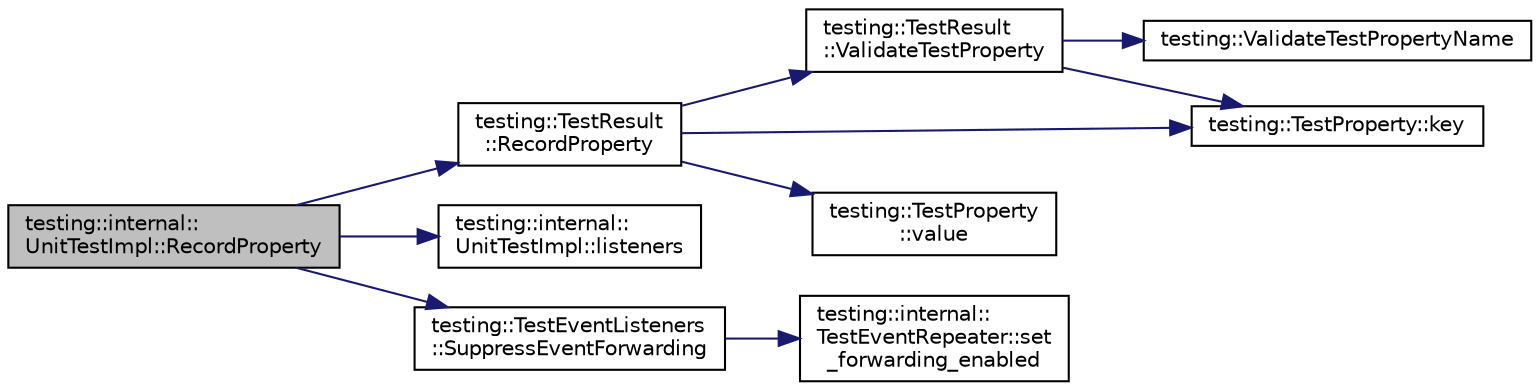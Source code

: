 digraph "testing::internal::UnitTestImpl::RecordProperty"
{
  edge [fontname="Helvetica",fontsize="10",labelfontname="Helvetica",labelfontsize="10"];
  node [fontname="Helvetica",fontsize="10",shape=record];
  rankdir="LR";
  Node364 [label="testing::internal::\lUnitTestImpl::RecordProperty",height=0.2,width=0.4,color="black", fillcolor="grey75", style="filled", fontcolor="black"];
  Node364 -> Node365 [color="midnightblue",fontsize="10",style="solid",fontname="Helvetica"];
  Node365 [label="testing::TestResult\l::RecordProperty",height=0.2,width=0.4,color="black", fillcolor="white", style="filled",URL="$d1/d69/classtesting_1_1_test_result.html#ac253b0fd7ea70f457e9517e415eac32d"];
  Node365 -> Node366 [color="midnightblue",fontsize="10",style="solid",fontname="Helvetica"];
  Node366 [label="testing::TestResult\l::ValidateTestProperty",height=0.2,width=0.4,color="black", fillcolor="white", style="filled",URL="$d1/d69/classtesting_1_1_test_result.html#a818c06cd2bfc00d6c81b0cebca044cb1"];
  Node366 -> Node367 [color="midnightblue",fontsize="10",style="solid",fontname="Helvetica"];
  Node367 [label="testing::ValidateTestPropertyName",height=0.2,width=0.4,color="black", fillcolor="white", style="filled",URL="$d0/d75/namespacetesting.html#a4c9bd414747bf0563bfdb32a2307dcdf"];
  Node366 -> Node368 [color="midnightblue",fontsize="10",style="solid",fontname="Helvetica"];
  Node368 [label="testing::TestProperty::key",height=0.2,width=0.4,color="black", fillcolor="white", style="filled",URL="$d0/d27/classtesting_1_1_test_property.html#ad60435d4ad04ac030487d8998fc61c5f"];
  Node365 -> Node368 [color="midnightblue",fontsize="10",style="solid",fontname="Helvetica"];
  Node365 -> Node369 [color="midnightblue",fontsize="10",style="solid",fontname="Helvetica"];
  Node369 [label="testing::TestProperty\l::value",height=0.2,width=0.4,color="black", fillcolor="white", style="filled",URL="$d0/d27/classtesting_1_1_test_property.html#ad423a07af33c88b0c9ed33ee74815a63"];
  Node364 -> Node370 [color="midnightblue",fontsize="10",style="solid",fontname="Helvetica"];
  Node370 [label="testing::internal::\lUnitTestImpl::listeners",height=0.2,width=0.4,color="black", fillcolor="white", style="filled",URL="$d7/dda/classtesting_1_1internal_1_1_unit_test_impl.html#a67211f8475936f88d0e4d30f841c0da4"];
  Node364 -> Node371 [color="midnightblue",fontsize="10",style="solid",fontname="Helvetica"];
  Node371 [label="testing::TestEventListeners\l::SuppressEventForwarding",height=0.2,width=0.4,color="black", fillcolor="white", style="filled",URL="$df/dab/classtesting_1_1_test_event_listeners.html#a7132550dc1c50bb3399a6d6d3fc9be3d"];
  Node371 -> Node372 [color="midnightblue",fontsize="10",style="solid",fontname="Helvetica"];
  Node372 [label="testing::internal::\lTestEventRepeater::set\l_forwarding_enabled",height=0.2,width=0.4,color="black", fillcolor="white", style="filled",URL="$d2/d7d/classtesting_1_1internal_1_1_test_event_repeater.html#a86c52e311b70598a385a0589277e92e0"];
}
